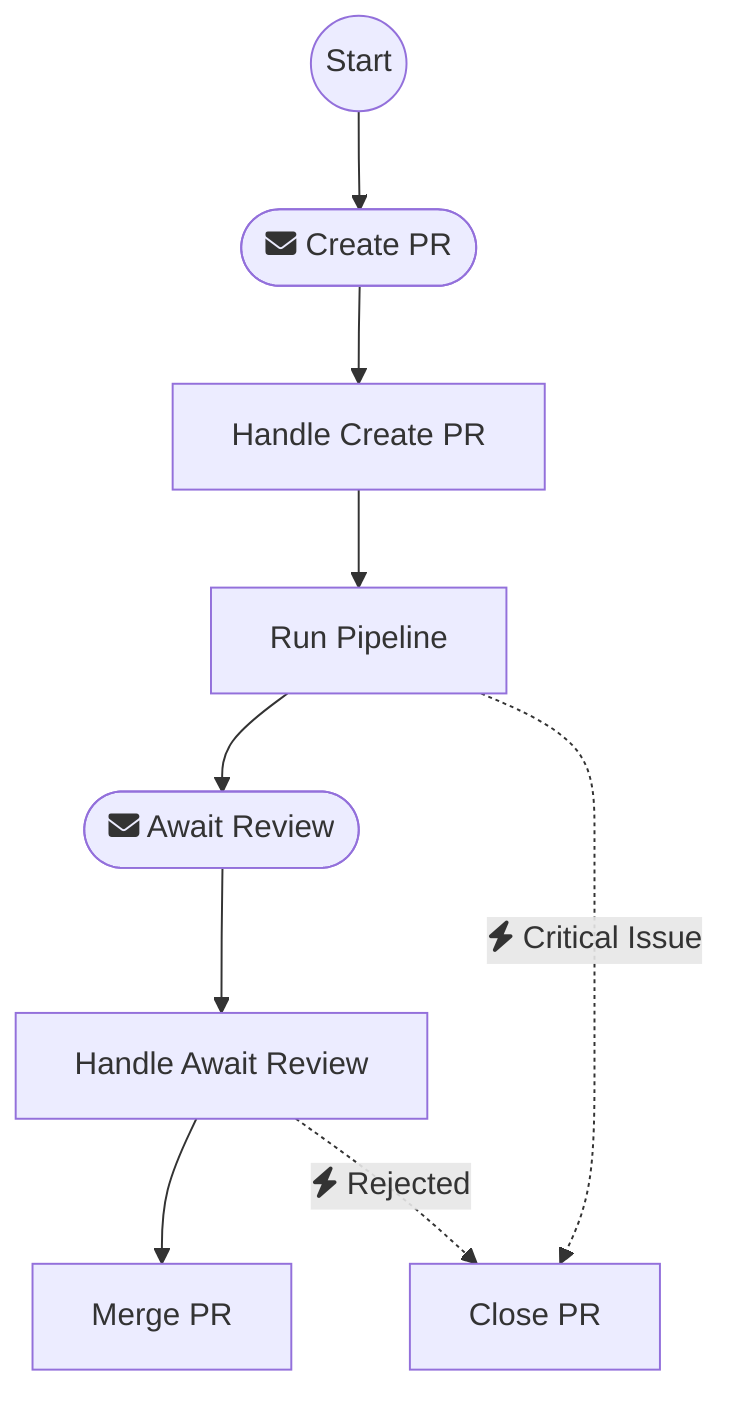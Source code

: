 flowchart TD
node0@{ shape: circle, label: "Start"}
node1@{ shape: stadium, label: "fa:fa-envelope Create PR"}
node0 --> node1
node2["Handle Create PR"]
node1 --> node2
node3["Run Pipeline"]
node2 --> node3
node4@{ shape: stadium, label: "fa:fa-envelope Await Review"}
node3 --> node4
node5["Handle Await Review"]
node4 --> node5
node6["Merge PR"]
node5 --> node6
node7["Close PR"]
node3 -.->|"fa:fa-bolt Critical Issue"| node7
node5 -.->|"fa:fa-bolt Rejected"| node7
classDef executed fill:#0e0
classDef checkpoint fill:transparent,stroke-dasharray:5 5,stroke:black
classDef checkpoint-executed fill:transparent,stroke-dasharray:5 5,stroke:#0e0